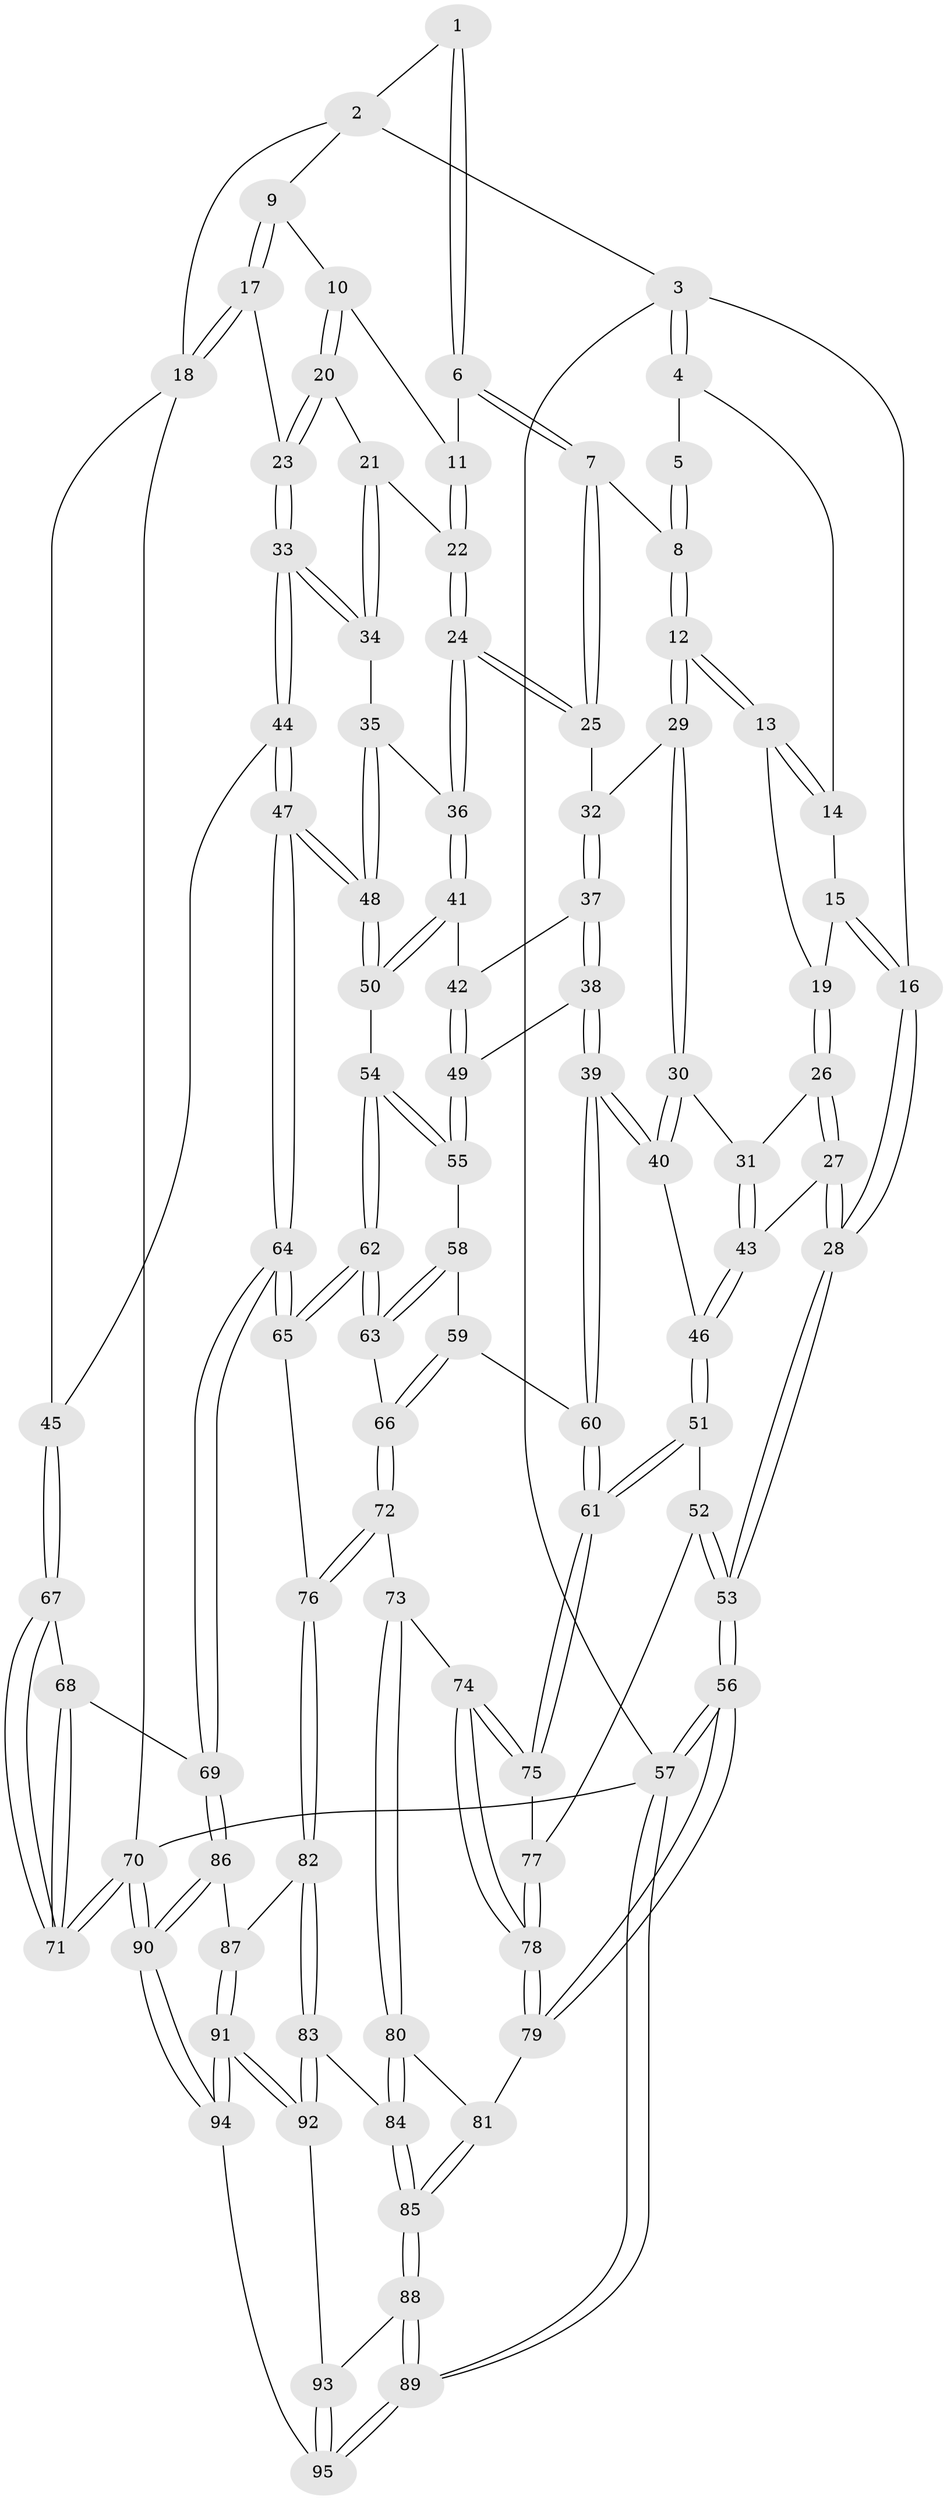 // Generated by graph-tools (version 1.1) at 2025/01/03/09/25 05:01:43]
// undirected, 95 vertices, 234 edges
graph export_dot {
graph [start="1"]
  node [color=gray90,style=filled];
  1 [pos="+0.5499248426409952+0"];
  2 [pos="+0.751010994292988+0"];
  3 [pos="+0+0"];
  4 [pos="+0+0"];
  5 [pos="+0.37182173477731556+0"];
  6 [pos="+0.47147419465805757+0.11685987759847018"];
  7 [pos="+0.46164165002389057+0.12719704110442553"];
  8 [pos="+0.3283691041408591+0.06279851358409384"];
  9 [pos="+0.7632676800694349+0"];
  10 [pos="+0.7557977730426214+0"];
  11 [pos="+0.5770153160965559+0.1015975260995403"];
  12 [pos="+0.24455177972467432+0.13072331897446324"];
  13 [pos="+0.20747610431606542+0.10747071011099778"];
  14 [pos="+0.10009372953278615+0"];
  15 [pos="+0.07217499557660896+0.14526542063820821"];
  16 [pos="+0+0.08950795420623457"];
  17 [pos="+0.8627724498885975+0.04240424078033935"];
  18 [pos="+1+0.13944165475322848"];
  19 [pos="+0.08471509153324429+0.17404032388273383"];
  20 [pos="+0.7196389084879437+0.1289744367002685"];
  21 [pos="+0.7047051010976205+0.18208108806240555"];
  22 [pos="+0.6139839805416812+0.23720475259192034"];
  23 [pos="+0.9360146579583438+0.2530033007530061"];
  24 [pos="+0.5624070913738136+0.29762825770970974"];
  25 [pos="+0.4671326232757436+0.22981775623762396"];
  26 [pos="+0.06933695211619456+0.23183031512704871"];
  27 [pos="+0+0.26346780663062447"];
  28 [pos="+0+0.24524247289565218"];
  29 [pos="+0.2508685934150841+0.2116672444734297"];
  30 [pos="+0.19076123137915574+0.28863986624017895"];
  31 [pos="+0.17682398234412303+0.28467920827788556"];
  32 [pos="+0.3778701116508472+0.25746219948593324"];
  33 [pos="+0.9620705798754543+0.31484038948512527"];
  34 [pos="+0.8298780800625949+0.31153080729271126"];
  35 [pos="+0.7389797977449929+0.363734786717375"];
  36 [pos="+0.5710626478687373+0.3372723538157409"];
  37 [pos="+0.37018734556626265+0.3106852751473711"];
  38 [pos="+0.3255260000441026+0.4238874111435408"];
  39 [pos="+0.24452668756082735+0.4423538980488753"];
  40 [pos="+0.20177476805747646+0.4054437892903974"];
  41 [pos="+0.5634259535416908+0.3584374474615211"];
  42 [pos="+0.4642438902897275+0.3976559395337538"];
  43 [pos="+0.013644333875869701+0.35117423390529634"];
  44 [pos="+1+0.3757672396780331"];
  45 [pos="+1+0.3790759126189477"];
  46 [pos="+0.10189423052990594+0.4376146509095333"];
  47 [pos="+0.768313504135021+0.6168197525118967"];
  48 [pos="+0.7384304078435137+0.5807617015850356"];
  49 [pos="+0.3923689975708566+0.444915064020515"];
  50 [pos="+0.5847408787015637+0.4949734015737966"];
  51 [pos="+0.036082977080225474+0.5162112198389297"];
  52 [pos="+0+0.5656535541545723"];
  53 [pos="+0+0.5991891084488223"];
  54 [pos="+0.5588438479844666+0.5149760796019881"];
  55 [pos="+0.41403969775177923+0.49313202926298705"];
  56 [pos="+0+1"];
  57 [pos="+0+1"];
  58 [pos="+0.40870225340450883+0.529480778821909"];
  59 [pos="+0.3438493761562882+0.5685592135509356"];
  60 [pos="+0.24714262090001687+0.5700736825515906"];
  61 [pos="+0.22648127849846394+0.6190870548747556"];
  62 [pos="+0.4883480432632373+0.6305491855352885"];
  63 [pos="+0.47138794387971+0.627378171076334"];
  64 [pos="+0.7632398670713104+0.713927467276523"];
  65 [pos="+0.5617967197195313+0.743354395261168"];
  66 [pos="+0.4179405055339453+0.6435616242893005"];
  67 [pos="+1+0.5798249141993939"];
  68 [pos="+0.7693803445744114+0.7224348668633311"];
  69 [pos="+0.7692574319589063+0.7223658049139543"];
  70 [pos="+1+1"];
  71 [pos="+1+1"];
  72 [pos="+0.33722092387728086+0.708130698259947"];
  73 [pos="+0.28909237391374176+0.7237175923163204"];
  74 [pos="+0.23525152585167244+0.6713805056713861"];
  75 [pos="+0.22561421911890592+0.6301739814342576"];
  76 [pos="+0.5286549357117554+0.7840214015713114"];
  77 [pos="+0.07386526312219896+0.6376066121820805"];
  78 [pos="+0.08878367188375089+0.772651796328403"];
  79 [pos="+0.06888124107529907+0.7955972582416136"];
  80 [pos="+0.29463266013559564+0.7775456235304401"];
  81 [pos="+0.18315377834336877+0.832500542013474"];
  82 [pos="+0.5217356743598136+0.7998503217559835"];
  83 [pos="+0.3430354835095914+0.8401674976636809"];
  84 [pos="+0.3084604668959131+0.8090392432202032"];
  85 [pos="+0.20122200060858852+0.9389913632102423"];
  86 [pos="+0.6818612064667032+0.9516757385024486"];
  87 [pos="+0.5230323682187961+0.8236780590736035"];
  88 [pos="+0.19603582432338099+0.9524867313917393"];
  89 [pos="+0+1"];
  90 [pos="+0.6599460306486574+1"];
  91 [pos="+0.4699528756980378+1"];
  92 [pos="+0.3543901332002478+0.8887337525434633"];
  93 [pos="+0.3024789661612949+0.9292758651561404"];
  94 [pos="+0.4880250104602719+1"];
  95 [pos="+0.3103952107606573+1"];
  1 -- 2;
  1 -- 6;
  1 -- 6;
  2 -- 3;
  2 -- 9;
  2 -- 18;
  3 -- 4;
  3 -- 4;
  3 -- 16;
  3 -- 57;
  4 -- 5;
  4 -- 14;
  5 -- 8;
  5 -- 8;
  6 -- 7;
  6 -- 7;
  6 -- 11;
  7 -- 8;
  7 -- 25;
  7 -- 25;
  8 -- 12;
  8 -- 12;
  9 -- 10;
  9 -- 17;
  9 -- 17;
  10 -- 11;
  10 -- 20;
  10 -- 20;
  11 -- 22;
  11 -- 22;
  12 -- 13;
  12 -- 13;
  12 -- 29;
  12 -- 29;
  13 -- 14;
  13 -- 14;
  13 -- 19;
  14 -- 15;
  15 -- 16;
  15 -- 16;
  15 -- 19;
  16 -- 28;
  16 -- 28;
  17 -- 18;
  17 -- 18;
  17 -- 23;
  18 -- 45;
  18 -- 70;
  19 -- 26;
  19 -- 26;
  20 -- 21;
  20 -- 23;
  20 -- 23;
  21 -- 22;
  21 -- 34;
  21 -- 34;
  22 -- 24;
  22 -- 24;
  23 -- 33;
  23 -- 33;
  24 -- 25;
  24 -- 25;
  24 -- 36;
  24 -- 36;
  25 -- 32;
  26 -- 27;
  26 -- 27;
  26 -- 31;
  27 -- 28;
  27 -- 28;
  27 -- 43;
  28 -- 53;
  28 -- 53;
  29 -- 30;
  29 -- 30;
  29 -- 32;
  30 -- 31;
  30 -- 40;
  30 -- 40;
  31 -- 43;
  31 -- 43;
  32 -- 37;
  32 -- 37;
  33 -- 34;
  33 -- 34;
  33 -- 44;
  33 -- 44;
  34 -- 35;
  35 -- 36;
  35 -- 48;
  35 -- 48;
  36 -- 41;
  36 -- 41;
  37 -- 38;
  37 -- 38;
  37 -- 42;
  38 -- 39;
  38 -- 39;
  38 -- 49;
  39 -- 40;
  39 -- 40;
  39 -- 60;
  39 -- 60;
  40 -- 46;
  41 -- 42;
  41 -- 50;
  41 -- 50;
  42 -- 49;
  42 -- 49;
  43 -- 46;
  43 -- 46;
  44 -- 45;
  44 -- 47;
  44 -- 47;
  45 -- 67;
  45 -- 67;
  46 -- 51;
  46 -- 51;
  47 -- 48;
  47 -- 48;
  47 -- 64;
  47 -- 64;
  48 -- 50;
  48 -- 50;
  49 -- 55;
  49 -- 55;
  50 -- 54;
  51 -- 52;
  51 -- 61;
  51 -- 61;
  52 -- 53;
  52 -- 53;
  52 -- 77;
  53 -- 56;
  53 -- 56;
  54 -- 55;
  54 -- 55;
  54 -- 62;
  54 -- 62;
  55 -- 58;
  56 -- 57;
  56 -- 57;
  56 -- 79;
  56 -- 79;
  57 -- 89;
  57 -- 89;
  57 -- 70;
  58 -- 59;
  58 -- 63;
  58 -- 63;
  59 -- 60;
  59 -- 66;
  59 -- 66;
  60 -- 61;
  60 -- 61;
  61 -- 75;
  61 -- 75;
  62 -- 63;
  62 -- 63;
  62 -- 65;
  62 -- 65;
  63 -- 66;
  64 -- 65;
  64 -- 65;
  64 -- 69;
  64 -- 69;
  65 -- 76;
  66 -- 72;
  66 -- 72;
  67 -- 68;
  67 -- 71;
  67 -- 71;
  68 -- 69;
  68 -- 71;
  68 -- 71;
  69 -- 86;
  69 -- 86;
  70 -- 71;
  70 -- 71;
  70 -- 90;
  70 -- 90;
  72 -- 73;
  72 -- 76;
  72 -- 76;
  73 -- 74;
  73 -- 80;
  73 -- 80;
  74 -- 75;
  74 -- 75;
  74 -- 78;
  74 -- 78;
  75 -- 77;
  76 -- 82;
  76 -- 82;
  77 -- 78;
  77 -- 78;
  78 -- 79;
  78 -- 79;
  79 -- 81;
  80 -- 81;
  80 -- 84;
  80 -- 84;
  81 -- 85;
  81 -- 85;
  82 -- 83;
  82 -- 83;
  82 -- 87;
  83 -- 84;
  83 -- 92;
  83 -- 92;
  84 -- 85;
  84 -- 85;
  85 -- 88;
  85 -- 88;
  86 -- 87;
  86 -- 90;
  86 -- 90;
  87 -- 91;
  87 -- 91;
  88 -- 89;
  88 -- 89;
  88 -- 93;
  89 -- 95;
  89 -- 95;
  90 -- 94;
  90 -- 94;
  91 -- 92;
  91 -- 92;
  91 -- 94;
  91 -- 94;
  92 -- 93;
  93 -- 95;
  93 -- 95;
  94 -- 95;
}
